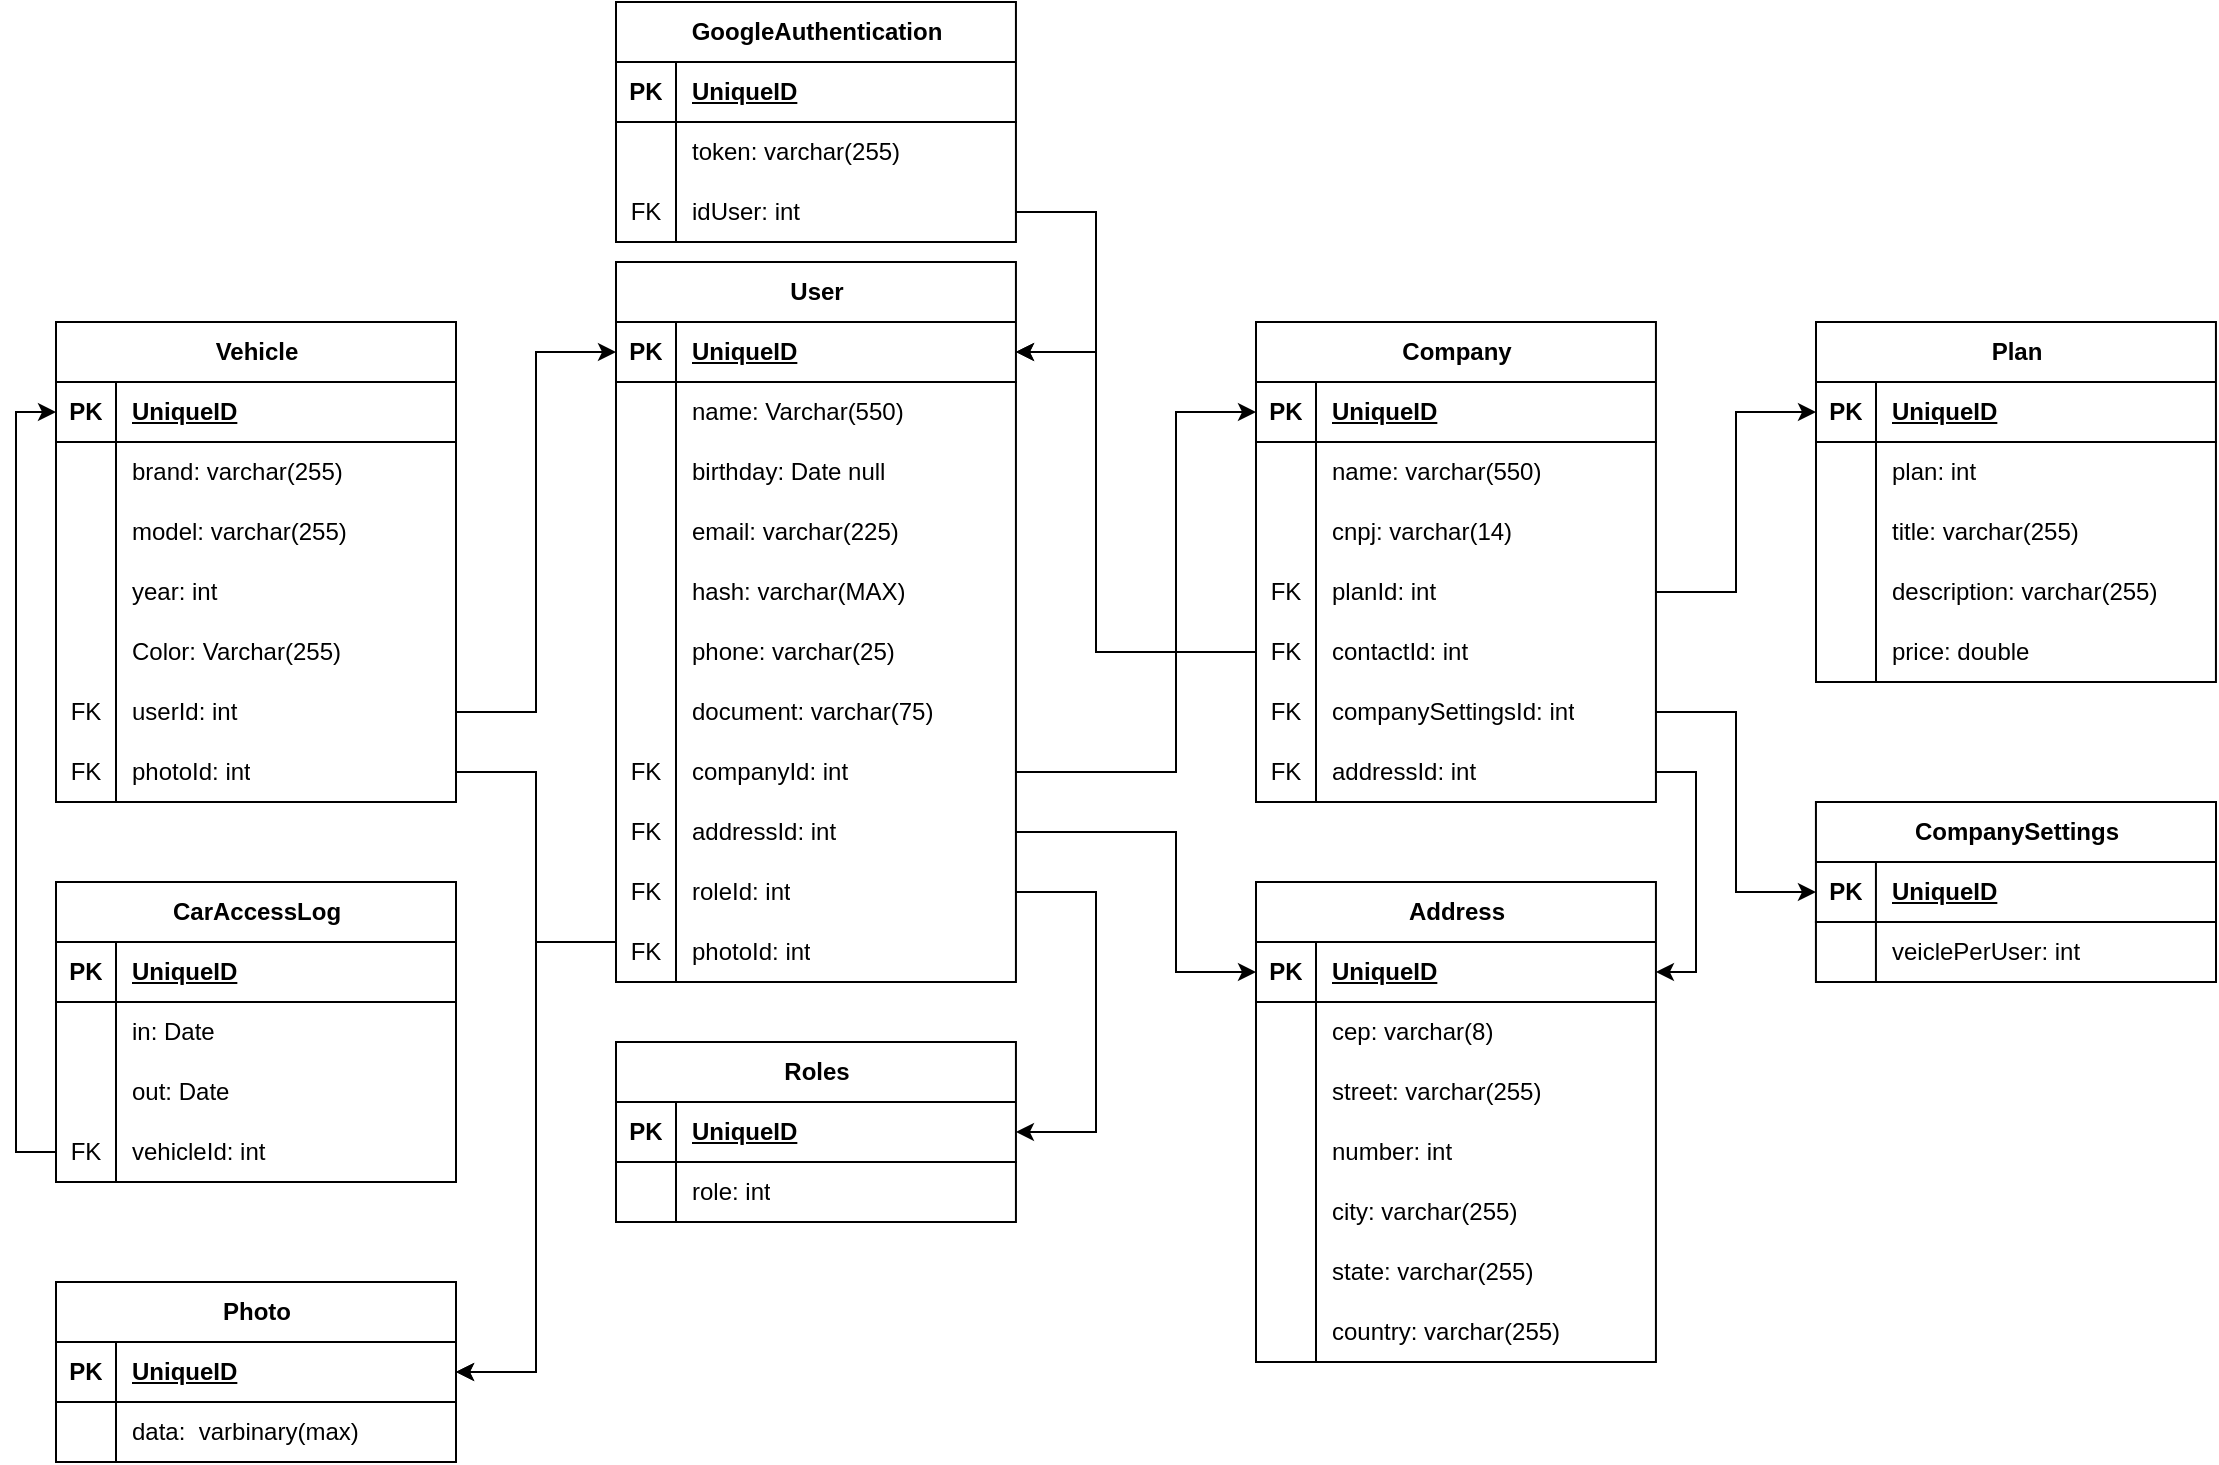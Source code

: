 <mxfile version="25.0.3">
  <diagram name="Página-1" id="FJeh2hEtDiyyv_dd8KmP">
    <mxGraphModel dx="1041" dy="534" grid="1" gridSize="10" guides="1" tooltips="1" connect="1" arrows="1" fold="1" page="1" pageScale="1" pageWidth="850" pageHeight="1100" math="0" shadow="0">
      <root>
        <mxCell id="0" />
        <mxCell id="1" parent="0" />
        <mxCell id="TN94Z9QFUKXi0vEHUw8P-1" value="Company" style="shape=table;startSize=30;container=1;collapsible=1;childLayout=tableLayout;fixedRows=1;rowLines=0;fontStyle=1;align=center;resizeLast=1;html=1;" parent="1" vertex="1">
          <mxGeometry x="640" y="200" width="199.97" height="240" as="geometry" />
        </mxCell>
        <mxCell id="TN94Z9QFUKXi0vEHUw8P-2" value="" style="shape=tableRow;horizontal=0;startSize=0;swimlaneHead=0;swimlaneBody=0;fillColor=none;collapsible=0;dropTarget=0;points=[[0,0.5],[1,0.5]];portConstraint=eastwest;top=0;left=0;right=0;bottom=1;" parent="TN94Z9QFUKXi0vEHUw8P-1" vertex="1">
          <mxGeometry y="30" width="199.97" height="30" as="geometry" />
        </mxCell>
        <mxCell id="TN94Z9QFUKXi0vEHUw8P-3" value="PK" style="shape=partialRectangle;connectable=0;fillColor=none;top=0;left=0;bottom=0;right=0;fontStyle=1;overflow=hidden;whiteSpace=wrap;html=1;" parent="TN94Z9QFUKXi0vEHUw8P-2" vertex="1">
          <mxGeometry width="30" height="30" as="geometry">
            <mxRectangle width="30" height="30" as="alternateBounds" />
          </mxGeometry>
        </mxCell>
        <mxCell id="TN94Z9QFUKXi0vEHUw8P-4" value="UniqueID" style="shape=partialRectangle;connectable=0;fillColor=none;top=0;left=0;bottom=0;right=0;align=left;spacingLeft=6;fontStyle=5;overflow=hidden;whiteSpace=wrap;html=1;" parent="TN94Z9QFUKXi0vEHUw8P-2" vertex="1">
          <mxGeometry x="30" width="169.97" height="30" as="geometry">
            <mxRectangle width="169.97" height="30" as="alternateBounds" />
          </mxGeometry>
        </mxCell>
        <mxCell id="TN94Z9QFUKXi0vEHUw8P-5" value="" style="shape=tableRow;horizontal=0;startSize=0;swimlaneHead=0;swimlaneBody=0;fillColor=none;collapsible=0;dropTarget=0;points=[[0,0.5],[1,0.5]];portConstraint=eastwest;top=0;left=0;right=0;bottom=0;" parent="TN94Z9QFUKXi0vEHUw8P-1" vertex="1">
          <mxGeometry y="60" width="199.97" height="30" as="geometry" />
        </mxCell>
        <mxCell id="TN94Z9QFUKXi0vEHUw8P-6" value="" style="shape=partialRectangle;connectable=0;fillColor=none;top=0;left=0;bottom=0;right=0;editable=1;overflow=hidden;whiteSpace=wrap;html=1;" parent="TN94Z9QFUKXi0vEHUw8P-5" vertex="1">
          <mxGeometry width="30" height="30" as="geometry">
            <mxRectangle width="30" height="30" as="alternateBounds" />
          </mxGeometry>
        </mxCell>
        <mxCell id="TN94Z9QFUKXi0vEHUw8P-7" value="name: varchar(550)" style="shape=partialRectangle;connectable=0;fillColor=none;top=0;left=0;bottom=0;right=0;align=left;spacingLeft=6;overflow=hidden;whiteSpace=wrap;html=1;" parent="TN94Z9QFUKXi0vEHUw8P-5" vertex="1">
          <mxGeometry x="30" width="169.97" height="30" as="geometry">
            <mxRectangle width="169.97" height="30" as="alternateBounds" />
          </mxGeometry>
        </mxCell>
        <mxCell id="TN94Z9QFUKXi0vEHUw8P-8" value="" style="shape=tableRow;horizontal=0;startSize=0;swimlaneHead=0;swimlaneBody=0;fillColor=none;collapsible=0;dropTarget=0;points=[[0,0.5],[1,0.5]];portConstraint=eastwest;top=0;left=0;right=0;bottom=0;" parent="TN94Z9QFUKXi0vEHUw8P-1" vertex="1">
          <mxGeometry y="90" width="199.97" height="30" as="geometry" />
        </mxCell>
        <mxCell id="TN94Z9QFUKXi0vEHUw8P-9" value="" style="shape=partialRectangle;connectable=0;fillColor=none;top=0;left=0;bottom=0;right=0;editable=1;overflow=hidden;whiteSpace=wrap;html=1;" parent="TN94Z9QFUKXi0vEHUw8P-8" vertex="1">
          <mxGeometry width="30" height="30" as="geometry">
            <mxRectangle width="30" height="30" as="alternateBounds" />
          </mxGeometry>
        </mxCell>
        <mxCell id="TN94Z9QFUKXi0vEHUw8P-10" value="cnpj: varchar(14)" style="shape=partialRectangle;connectable=0;fillColor=none;top=0;left=0;bottom=0;right=0;align=left;spacingLeft=6;overflow=hidden;whiteSpace=wrap;html=1;" parent="TN94Z9QFUKXi0vEHUw8P-8" vertex="1">
          <mxGeometry x="30" width="169.97" height="30" as="geometry">
            <mxRectangle width="169.97" height="30" as="alternateBounds" />
          </mxGeometry>
        </mxCell>
        <mxCell id="TN94Z9QFUKXi0vEHUw8P-11" value="" style="shape=tableRow;horizontal=0;startSize=0;swimlaneHead=0;swimlaneBody=0;fillColor=none;collapsible=0;dropTarget=0;points=[[0,0.5],[1,0.5]];portConstraint=eastwest;top=0;left=0;right=0;bottom=0;" parent="TN94Z9QFUKXi0vEHUw8P-1" vertex="1">
          <mxGeometry y="120" width="199.97" height="30" as="geometry" />
        </mxCell>
        <mxCell id="TN94Z9QFUKXi0vEHUw8P-12" value="FK" style="shape=partialRectangle;connectable=0;fillColor=none;top=0;left=0;bottom=0;right=0;editable=1;overflow=hidden;whiteSpace=wrap;html=1;" parent="TN94Z9QFUKXi0vEHUw8P-11" vertex="1">
          <mxGeometry width="30" height="30" as="geometry">
            <mxRectangle width="30" height="30" as="alternateBounds" />
          </mxGeometry>
        </mxCell>
        <mxCell id="TN94Z9QFUKXi0vEHUw8P-13" value="planId: int" style="shape=partialRectangle;connectable=0;fillColor=none;top=0;left=0;bottom=0;right=0;align=left;spacingLeft=6;overflow=hidden;whiteSpace=wrap;html=1;" parent="TN94Z9QFUKXi0vEHUw8P-11" vertex="1">
          <mxGeometry x="30" width="169.97" height="30" as="geometry">
            <mxRectangle width="169.97" height="30" as="alternateBounds" />
          </mxGeometry>
        </mxCell>
        <mxCell id="TN94Z9QFUKXi0vEHUw8P-14" value="" style="shape=tableRow;horizontal=0;startSize=0;swimlaneHead=0;swimlaneBody=0;fillColor=none;collapsible=0;dropTarget=0;points=[[0,0.5],[1,0.5]];portConstraint=eastwest;top=0;left=0;right=0;bottom=0;" parent="TN94Z9QFUKXi0vEHUw8P-1" vertex="1">
          <mxGeometry y="150" width="199.97" height="30" as="geometry" />
        </mxCell>
        <mxCell id="TN94Z9QFUKXi0vEHUw8P-15" value="FK" style="shape=partialRectangle;connectable=0;fillColor=none;top=0;left=0;bottom=0;right=0;editable=1;overflow=hidden;whiteSpace=wrap;html=1;" parent="TN94Z9QFUKXi0vEHUw8P-14" vertex="1">
          <mxGeometry width="30" height="30" as="geometry">
            <mxRectangle width="30" height="30" as="alternateBounds" />
          </mxGeometry>
        </mxCell>
        <mxCell id="TN94Z9QFUKXi0vEHUw8P-16" value="c&lt;span style=&quot;background-color: initial;&quot;&gt;ontactId: int&lt;/span&gt;" style="shape=partialRectangle;connectable=0;fillColor=none;top=0;left=0;bottom=0;right=0;align=left;spacingLeft=6;overflow=hidden;whiteSpace=wrap;html=1;" parent="TN94Z9QFUKXi0vEHUw8P-14" vertex="1">
          <mxGeometry x="30" width="169.97" height="30" as="geometry">
            <mxRectangle width="169.97" height="30" as="alternateBounds" />
          </mxGeometry>
        </mxCell>
        <mxCell id="TN94Z9QFUKXi0vEHUw8P-17" value="" style="shape=tableRow;horizontal=0;startSize=0;swimlaneHead=0;swimlaneBody=0;fillColor=none;collapsible=0;dropTarget=0;points=[[0,0.5],[1,0.5]];portConstraint=eastwest;top=0;left=0;right=0;bottom=0;" parent="TN94Z9QFUKXi0vEHUw8P-1" vertex="1">
          <mxGeometry y="180" width="199.97" height="30" as="geometry" />
        </mxCell>
        <mxCell id="TN94Z9QFUKXi0vEHUw8P-18" value="FK" style="shape=partialRectangle;connectable=0;fillColor=none;top=0;left=0;bottom=0;right=0;editable=1;overflow=hidden;whiteSpace=wrap;html=1;" parent="TN94Z9QFUKXi0vEHUw8P-17" vertex="1">
          <mxGeometry width="30" height="30" as="geometry">
            <mxRectangle width="30" height="30" as="alternateBounds" />
          </mxGeometry>
        </mxCell>
        <mxCell id="TN94Z9QFUKXi0vEHUw8P-19" value="companySettingsId: int" style="shape=partialRectangle;connectable=0;fillColor=none;top=0;left=0;bottom=0;right=0;align=left;spacingLeft=6;overflow=hidden;whiteSpace=wrap;html=1;" parent="TN94Z9QFUKXi0vEHUw8P-17" vertex="1">
          <mxGeometry x="30" width="169.97" height="30" as="geometry">
            <mxRectangle width="169.97" height="30" as="alternateBounds" />
          </mxGeometry>
        </mxCell>
        <mxCell id="TN94Z9QFUKXi0vEHUw8P-20" value="" style="shape=tableRow;horizontal=0;startSize=0;swimlaneHead=0;swimlaneBody=0;fillColor=none;collapsible=0;dropTarget=0;points=[[0,0.5],[1,0.5]];portConstraint=eastwest;top=0;left=0;right=0;bottom=0;" parent="TN94Z9QFUKXi0vEHUw8P-1" vertex="1">
          <mxGeometry y="210" width="199.97" height="30" as="geometry" />
        </mxCell>
        <mxCell id="TN94Z9QFUKXi0vEHUw8P-21" value="FK" style="shape=partialRectangle;connectable=0;fillColor=none;top=0;left=0;bottom=0;right=0;editable=1;overflow=hidden;whiteSpace=wrap;html=1;" parent="TN94Z9QFUKXi0vEHUw8P-20" vertex="1">
          <mxGeometry width="30" height="30" as="geometry">
            <mxRectangle width="30" height="30" as="alternateBounds" />
          </mxGeometry>
        </mxCell>
        <mxCell id="TN94Z9QFUKXi0vEHUw8P-22" value="addressId: int" style="shape=partialRectangle;connectable=0;fillColor=none;top=0;left=0;bottom=0;right=0;align=left;spacingLeft=6;overflow=hidden;whiteSpace=wrap;html=1;" parent="TN94Z9QFUKXi0vEHUw8P-20" vertex="1">
          <mxGeometry x="30" width="169.97" height="30" as="geometry">
            <mxRectangle width="169.97" height="30" as="alternateBounds" />
          </mxGeometry>
        </mxCell>
        <mxCell id="TN94Z9QFUKXi0vEHUw8P-23" value="User" style="shape=table;startSize=30;container=1;collapsible=1;childLayout=tableLayout;fixedRows=1;rowLines=0;fontStyle=1;align=center;resizeLast=1;html=1;" parent="1" vertex="1">
          <mxGeometry x="320" y="170" width="199.97" height="360" as="geometry" />
        </mxCell>
        <mxCell id="TN94Z9QFUKXi0vEHUw8P-24" value="" style="shape=tableRow;horizontal=0;startSize=0;swimlaneHead=0;swimlaneBody=0;fillColor=none;collapsible=0;dropTarget=0;points=[[0,0.5],[1,0.5]];portConstraint=eastwest;top=0;left=0;right=0;bottom=1;" parent="TN94Z9QFUKXi0vEHUw8P-23" vertex="1">
          <mxGeometry y="30" width="199.97" height="30" as="geometry" />
        </mxCell>
        <mxCell id="TN94Z9QFUKXi0vEHUw8P-25" value="PK" style="shape=partialRectangle;connectable=0;fillColor=none;top=0;left=0;bottom=0;right=0;fontStyle=1;overflow=hidden;whiteSpace=wrap;html=1;" parent="TN94Z9QFUKXi0vEHUw8P-24" vertex="1">
          <mxGeometry width="30" height="30" as="geometry">
            <mxRectangle width="30" height="30" as="alternateBounds" />
          </mxGeometry>
        </mxCell>
        <mxCell id="TN94Z9QFUKXi0vEHUw8P-26" value="UniqueID" style="shape=partialRectangle;connectable=0;fillColor=none;top=0;left=0;bottom=0;right=0;align=left;spacingLeft=6;fontStyle=5;overflow=hidden;whiteSpace=wrap;html=1;" parent="TN94Z9QFUKXi0vEHUw8P-24" vertex="1">
          <mxGeometry x="30" width="169.97" height="30" as="geometry">
            <mxRectangle width="169.97" height="30" as="alternateBounds" />
          </mxGeometry>
        </mxCell>
        <mxCell id="TN94Z9QFUKXi0vEHUw8P-27" value="" style="shape=tableRow;horizontal=0;startSize=0;swimlaneHead=0;swimlaneBody=0;fillColor=none;collapsible=0;dropTarget=0;points=[[0,0.5],[1,0.5]];portConstraint=eastwest;top=0;left=0;right=0;bottom=0;" parent="TN94Z9QFUKXi0vEHUw8P-23" vertex="1">
          <mxGeometry y="60" width="199.97" height="30" as="geometry" />
        </mxCell>
        <mxCell id="TN94Z9QFUKXi0vEHUw8P-28" value="" style="shape=partialRectangle;connectable=0;fillColor=none;top=0;left=0;bottom=0;right=0;editable=1;overflow=hidden;whiteSpace=wrap;html=1;" parent="TN94Z9QFUKXi0vEHUw8P-27" vertex="1">
          <mxGeometry width="30" height="30" as="geometry">
            <mxRectangle width="30" height="30" as="alternateBounds" />
          </mxGeometry>
        </mxCell>
        <mxCell id="TN94Z9QFUKXi0vEHUw8P-29" value="name: Varchar(550)" style="shape=partialRectangle;connectable=0;fillColor=none;top=0;left=0;bottom=0;right=0;align=left;spacingLeft=6;overflow=hidden;whiteSpace=wrap;html=1;" parent="TN94Z9QFUKXi0vEHUw8P-27" vertex="1">
          <mxGeometry x="30" width="169.97" height="30" as="geometry">
            <mxRectangle width="169.97" height="30" as="alternateBounds" />
          </mxGeometry>
        </mxCell>
        <mxCell id="TN94Z9QFUKXi0vEHUw8P-30" value="" style="shape=tableRow;horizontal=0;startSize=0;swimlaneHead=0;swimlaneBody=0;fillColor=none;collapsible=0;dropTarget=0;points=[[0,0.5],[1,0.5]];portConstraint=eastwest;top=0;left=0;right=0;bottom=0;" parent="TN94Z9QFUKXi0vEHUw8P-23" vertex="1">
          <mxGeometry y="90" width="199.97" height="30" as="geometry" />
        </mxCell>
        <mxCell id="TN94Z9QFUKXi0vEHUw8P-31" value="" style="shape=partialRectangle;connectable=0;fillColor=none;top=0;left=0;bottom=0;right=0;editable=1;overflow=hidden;whiteSpace=wrap;html=1;" parent="TN94Z9QFUKXi0vEHUw8P-30" vertex="1">
          <mxGeometry width="30" height="30" as="geometry">
            <mxRectangle width="30" height="30" as="alternateBounds" />
          </mxGeometry>
        </mxCell>
        <mxCell id="TN94Z9QFUKXi0vEHUw8P-32" value="birthday: Date null" style="shape=partialRectangle;connectable=0;fillColor=none;top=0;left=0;bottom=0;right=0;align=left;spacingLeft=6;overflow=hidden;whiteSpace=wrap;html=1;" parent="TN94Z9QFUKXi0vEHUw8P-30" vertex="1">
          <mxGeometry x="30" width="169.97" height="30" as="geometry">
            <mxRectangle width="169.97" height="30" as="alternateBounds" />
          </mxGeometry>
        </mxCell>
        <mxCell id="TN94Z9QFUKXi0vEHUw8P-33" value="" style="shape=tableRow;horizontal=0;startSize=0;swimlaneHead=0;swimlaneBody=0;fillColor=none;collapsible=0;dropTarget=0;points=[[0,0.5],[1,0.5]];portConstraint=eastwest;top=0;left=0;right=0;bottom=0;" parent="TN94Z9QFUKXi0vEHUw8P-23" vertex="1">
          <mxGeometry y="120" width="199.97" height="30" as="geometry" />
        </mxCell>
        <mxCell id="TN94Z9QFUKXi0vEHUw8P-34" value="" style="shape=partialRectangle;connectable=0;fillColor=none;top=0;left=0;bottom=0;right=0;editable=1;overflow=hidden;whiteSpace=wrap;html=1;" parent="TN94Z9QFUKXi0vEHUw8P-33" vertex="1">
          <mxGeometry width="30" height="30" as="geometry">
            <mxRectangle width="30" height="30" as="alternateBounds" />
          </mxGeometry>
        </mxCell>
        <mxCell id="TN94Z9QFUKXi0vEHUw8P-35" value="email: varchar(225)" style="shape=partialRectangle;connectable=0;fillColor=none;top=0;left=0;bottom=0;right=0;align=left;spacingLeft=6;overflow=hidden;whiteSpace=wrap;html=1;" parent="TN94Z9QFUKXi0vEHUw8P-33" vertex="1">
          <mxGeometry x="30" width="169.97" height="30" as="geometry">
            <mxRectangle width="169.97" height="30" as="alternateBounds" />
          </mxGeometry>
        </mxCell>
        <mxCell id="TN94Z9QFUKXi0vEHUw8P-36" value="" style="shape=tableRow;horizontal=0;startSize=0;swimlaneHead=0;swimlaneBody=0;fillColor=none;collapsible=0;dropTarget=0;points=[[0,0.5],[1,0.5]];portConstraint=eastwest;top=0;left=0;right=0;bottom=0;" parent="TN94Z9QFUKXi0vEHUw8P-23" vertex="1">
          <mxGeometry y="150" width="199.97" height="30" as="geometry" />
        </mxCell>
        <mxCell id="TN94Z9QFUKXi0vEHUw8P-37" value="" style="shape=partialRectangle;connectable=0;fillColor=none;top=0;left=0;bottom=0;right=0;editable=1;overflow=hidden;whiteSpace=wrap;html=1;" parent="TN94Z9QFUKXi0vEHUw8P-36" vertex="1">
          <mxGeometry width="30" height="30" as="geometry">
            <mxRectangle width="30" height="30" as="alternateBounds" />
          </mxGeometry>
        </mxCell>
        <mxCell id="TN94Z9QFUKXi0vEHUw8P-38" value="hash: varchar(MAX)" style="shape=partialRectangle;connectable=0;fillColor=none;top=0;left=0;bottom=0;right=0;align=left;spacingLeft=6;overflow=hidden;whiteSpace=wrap;html=1;" parent="TN94Z9QFUKXi0vEHUw8P-36" vertex="1">
          <mxGeometry x="30" width="169.97" height="30" as="geometry">
            <mxRectangle width="169.97" height="30" as="alternateBounds" />
          </mxGeometry>
        </mxCell>
        <mxCell id="TN94Z9QFUKXi0vEHUw8P-39" value="" style="shape=tableRow;horizontal=0;startSize=0;swimlaneHead=0;swimlaneBody=0;fillColor=none;collapsible=0;dropTarget=0;points=[[0,0.5],[1,0.5]];portConstraint=eastwest;top=0;left=0;right=0;bottom=0;" parent="TN94Z9QFUKXi0vEHUw8P-23" vertex="1">
          <mxGeometry y="180" width="199.97" height="30" as="geometry" />
        </mxCell>
        <mxCell id="TN94Z9QFUKXi0vEHUw8P-40" value="" style="shape=partialRectangle;connectable=0;fillColor=none;top=0;left=0;bottom=0;right=0;editable=1;overflow=hidden;whiteSpace=wrap;html=1;" parent="TN94Z9QFUKXi0vEHUw8P-39" vertex="1">
          <mxGeometry width="30" height="30" as="geometry">
            <mxRectangle width="30" height="30" as="alternateBounds" />
          </mxGeometry>
        </mxCell>
        <mxCell id="TN94Z9QFUKXi0vEHUw8P-41" value="phone: varchar(25)" style="shape=partialRectangle;connectable=0;fillColor=none;top=0;left=0;bottom=0;right=0;align=left;spacingLeft=6;overflow=hidden;whiteSpace=wrap;html=1;" parent="TN94Z9QFUKXi0vEHUw8P-39" vertex="1">
          <mxGeometry x="30" width="169.97" height="30" as="geometry">
            <mxRectangle width="169.97" height="30" as="alternateBounds" />
          </mxGeometry>
        </mxCell>
        <mxCell id="TTbelKC414xdq9f2QRjn-6" value="" style="shape=tableRow;horizontal=0;startSize=0;swimlaneHead=0;swimlaneBody=0;fillColor=none;collapsible=0;dropTarget=0;points=[[0,0.5],[1,0.5]];portConstraint=eastwest;top=0;left=0;right=0;bottom=0;" vertex="1" parent="TN94Z9QFUKXi0vEHUw8P-23">
          <mxGeometry y="210" width="199.97" height="30" as="geometry" />
        </mxCell>
        <mxCell id="TTbelKC414xdq9f2QRjn-7" value="" style="shape=partialRectangle;connectable=0;fillColor=none;top=0;left=0;bottom=0;right=0;editable=1;overflow=hidden;whiteSpace=wrap;html=1;" vertex="1" parent="TTbelKC414xdq9f2QRjn-6">
          <mxGeometry width="30" height="30" as="geometry">
            <mxRectangle width="30" height="30" as="alternateBounds" />
          </mxGeometry>
        </mxCell>
        <mxCell id="TTbelKC414xdq9f2QRjn-8" value="document: varchar(75)" style="shape=partialRectangle;connectable=0;fillColor=none;top=0;left=0;bottom=0;right=0;align=left;spacingLeft=6;overflow=hidden;whiteSpace=wrap;html=1;" vertex="1" parent="TTbelKC414xdq9f2QRjn-6">
          <mxGeometry x="30" width="169.97" height="30" as="geometry">
            <mxRectangle width="169.97" height="30" as="alternateBounds" />
          </mxGeometry>
        </mxCell>
        <mxCell id="TTbelKC414xdq9f2QRjn-1" value="" style="shape=tableRow;horizontal=0;startSize=0;swimlaneHead=0;swimlaneBody=0;fillColor=none;collapsible=0;dropTarget=0;points=[[0,0.5],[1,0.5]];portConstraint=eastwest;top=0;left=0;right=0;bottom=0;" vertex="1" parent="TN94Z9QFUKXi0vEHUw8P-23">
          <mxGeometry y="240" width="199.97" height="30" as="geometry" />
        </mxCell>
        <mxCell id="TTbelKC414xdq9f2QRjn-2" value="FK" style="shape=partialRectangle;connectable=0;fillColor=none;top=0;left=0;bottom=0;right=0;editable=1;overflow=hidden;whiteSpace=wrap;html=1;" vertex="1" parent="TTbelKC414xdq9f2QRjn-1">
          <mxGeometry width="30" height="30" as="geometry">
            <mxRectangle width="30" height="30" as="alternateBounds" />
          </mxGeometry>
        </mxCell>
        <mxCell id="TTbelKC414xdq9f2QRjn-3" value="companyId&lt;span style=&quot;background-color: initial;&quot;&gt;: int&lt;/span&gt;" style="shape=partialRectangle;connectable=0;fillColor=none;top=0;left=0;bottom=0;right=0;align=left;spacingLeft=6;overflow=hidden;whiteSpace=wrap;html=1;" vertex="1" parent="TTbelKC414xdq9f2QRjn-1">
          <mxGeometry x="30" width="169.97" height="30" as="geometry">
            <mxRectangle width="169.97" height="30" as="alternateBounds" />
          </mxGeometry>
        </mxCell>
        <mxCell id="TN94Z9QFUKXi0vEHUw8P-42" value="" style="shape=tableRow;horizontal=0;startSize=0;swimlaneHead=0;swimlaneBody=0;fillColor=none;collapsible=0;dropTarget=0;points=[[0,0.5],[1,0.5]];portConstraint=eastwest;top=0;left=0;right=0;bottom=0;" parent="TN94Z9QFUKXi0vEHUw8P-23" vertex="1">
          <mxGeometry y="270" width="199.97" height="30" as="geometry" />
        </mxCell>
        <mxCell id="TN94Z9QFUKXi0vEHUw8P-43" value="FK" style="shape=partialRectangle;connectable=0;fillColor=none;top=0;left=0;bottom=0;right=0;editable=1;overflow=hidden;whiteSpace=wrap;html=1;" parent="TN94Z9QFUKXi0vEHUw8P-42" vertex="1">
          <mxGeometry width="30" height="30" as="geometry">
            <mxRectangle width="30" height="30" as="alternateBounds" />
          </mxGeometry>
        </mxCell>
        <mxCell id="TN94Z9QFUKXi0vEHUw8P-44" value="addressId: int" style="shape=partialRectangle;connectable=0;fillColor=none;top=0;left=0;bottom=0;right=0;align=left;spacingLeft=6;overflow=hidden;whiteSpace=wrap;html=1;" parent="TN94Z9QFUKXi0vEHUw8P-42" vertex="1">
          <mxGeometry x="30" width="169.97" height="30" as="geometry">
            <mxRectangle width="169.97" height="30" as="alternateBounds" />
          </mxGeometry>
        </mxCell>
        <mxCell id="TN94Z9QFUKXi0vEHUw8P-45" value="" style="shape=tableRow;horizontal=0;startSize=0;swimlaneHead=0;swimlaneBody=0;fillColor=none;collapsible=0;dropTarget=0;points=[[0,0.5],[1,0.5]];portConstraint=eastwest;top=0;left=0;right=0;bottom=0;" parent="TN94Z9QFUKXi0vEHUw8P-23" vertex="1">
          <mxGeometry y="300" width="199.97" height="30" as="geometry" />
        </mxCell>
        <mxCell id="TN94Z9QFUKXi0vEHUw8P-46" value="FK" style="shape=partialRectangle;connectable=0;fillColor=none;top=0;left=0;bottom=0;right=0;editable=1;overflow=hidden;whiteSpace=wrap;html=1;" parent="TN94Z9QFUKXi0vEHUw8P-45" vertex="1">
          <mxGeometry width="30" height="30" as="geometry">
            <mxRectangle width="30" height="30" as="alternateBounds" />
          </mxGeometry>
        </mxCell>
        <mxCell id="TN94Z9QFUKXi0vEHUw8P-47" value="roleId: int" style="shape=partialRectangle;connectable=0;fillColor=none;top=0;left=0;bottom=0;right=0;align=left;spacingLeft=6;overflow=hidden;whiteSpace=wrap;html=1;" parent="TN94Z9QFUKXi0vEHUw8P-45" vertex="1">
          <mxGeometry x="30" width="169.97" height="30" as="geometry">
            <mxRectangle width="169.97" height="30" as="alternateBounds" />
          </mxGeometry>
        </mxCell>
        <mxCell id="TN94Z9QFUKXi0vEHUw8P-48" value="" style="shape=tableRow;horizontal=0;startSize=0;swimlaneHead=0;swimlaneBody=0;fillColor=none;collapsible=0;dropTarget=0;points=[[0,0.5],[1,0.5]];portConstraint=eastwest;top=0;left=0;right=0;bottom=0;" parent="TN94Z9QFUKXi0vEHUw8P-23" vertex="1">
          <mxGeometry y="330" width="199.97" height="30" as="geometry" />
        </mxCell>
        <mxCell id="TN94Z9QFUKXi0vEHUw8P-49" value="FK" style="shape=partialRectangle;connectable=0;fillColor=none;top=0;left=0;bottom=0;right=0;editable=1;overflow=hidden;whiteSpace=wrap;html=1;" parent="TN94Z9QFUKXi0vEHUw8P-48" vertex="1">
          <mxGeometry width="30" height="30" as="geometry">
            <mxRectangle width="30" height="30" as="alternateBounds" />
          </mxGeometry>
        </mxCell>
        <mxCell id="TN94Z9QFUKXi0vEHUw8P-50" value="photoId: int" style="shape=partialRectangle;connectable=0;fillColor=none;top=0;left=0;bottom=0;right=0;align=left;spacingLeft=6;overflow=hidden;whiteSpace=wrap;html=1;" parent="TN94Z9QFUKXi0vEHUw8P-48" vertex="1">
          <mxGeometry x="30" width="169.97" height="30" as="geometry">
            <mxRectangle width="169.97" height="30" as="alternateBounds" />
          </mxGeometry>
        </mxCell>
        <mxCell id="TN94Z9QFUKXi0vEHUw8P-51" value="Roles" style="shape=table;startSize=30;container=1;collapsible=1;childLayout=tableLayout;fixedRows=1;rowLines=0;fontStyle=1;align=center;resizeLast=1;html=1;" parent="1" vertex="1">
          <mxGeometry x="320" y="560" width="199.97" height="90" as="geometry" />
        </mxCell>
        <mxCell id="TN94Z9QFUKXi0vEHUw8P-52" value="" style="shape=tableRow;horizontal=0;startSize=0;swimlaneHead=0;swimlaneBody=0;fillColor=none;collapsible=0;dropTarget=0;points=[[0,0.5],[1,0.5]];portConstraint=eastwest;top=0;left=0;right=0;bottom=1;" parent="TN94Z9QFUKXi0vEHUw8P-51" vertex="1">
          <mxGeometry y="30" width="199.97" height="30" as="geometry" />
        </mxCell>
        <mxCell id="TN94Z9QFUKXi0vEHUw8P-53" value="PK" style="shape=partialRectangle;connectable=0;fillColor=none;top=0;left=0;bottom=0;right=0;fontStyle=1;overflow=hidden;whiteSpace=wrap;html=1;" parent="TN94Z9QFUKXi0vEHUw8P-52" vertex="1">
          <mxGeometry width="30" height="30" as="geometry">
            <mxRectangle width="30" height="30" as="alternateBounds" />
          </mxGeometry>
        </mxCell>
        <mxCell id="TN94Z9QFUKXi0vEHUw8P-54" value="UniqueID" style="shape=partialRectangle;connectable=0;fillColor=none;top=0;left=0;bottom=0;right=0;align=left;spacingLeft=6;fontStyle=5;overflow=hidden;whiteSpace=wrap;html=1;" parent="TN94Z9QFUKXi0vEHUw8P-52" vertex="1">
          <mxGeometry x="30" width="169.97" height="30" as="geometry">
            <mxRectangle width="169.97" height="30" as="alternateBounds" />
          </mxGeometry>
        </mxCell>
        <mxCell id="TN94Z9QFUKXi0vEHUw8P-55" value="" style="shape=tableRow;horizontal=0;startSize=0;swimlaneHead=0;swimlaneBody=0;fillColor=none;collapsible=0;dropTarget=0;points=[[0,0.5],[1,0.5]];portConstraint=eastwest;top=0;left=0;right=0;bottom=0;" parent="TN94Z9QFUKXi0vEHUw8P-51" vertex="1">
          <mxGeometry y="60" width="199.97" height="30" as="geometry" />
        </mxCell>
        <mxCell id="TN94Z9QFUKXi0vEHUw8P-56" value="" style="shape=partialRectangle;connectable=0;fillColor=none;top=0;left=0;bottom=0;right=0;editable=1;overflow=hidden;whiteSpace=wrap;html=1;" parent="TN94Z9QFUKXi0vEHUw8P-55" vertex="1">
          <mxGeometry width="30" height="30" as="geometry">
            <mxRectangle width="30" height="30" as="alternateBounds" />
          </mxGeometry>
        </mxCell>
        <mxCell id="TN94Z9QFUKXi0vEHUw8P-57" value="role: int" style="shape=partialRectangle;connectable=0;fillColor=none;top=0;left=0;bottom=0;right=0;align=left;spacingLeft=6;overflow=hidden;whiteSpace=wrap;html=1;" parent="TN94Z9QFUKXi0vEHUw8P-55" vertex="1">
          <mxGeometry x="30" width="169.97" height="30" as="geometry">
            <mxRectangle width="169.97" height="30" as="alternateBounds" />
          </mxGeometry>
        </mxCell>
        <mxCell id="TN94Z9QFUKXi0vEHUw8P-58" value="Address" style="shape=table;startSize=30;container=1;collapsible=1;childLayout=tableLayout;fixedRows=1;rowLines=0;fontStyle=1;align=center;resizeLast=1;html=1;" parent="1" vertex="1">
          <mxGeometry x="640" y="480" width="199.97" height="240" as="geometry" />
        </mxCell>
        <mxCell id="TN94Z9QFUKXi0vEHUw8P-59" value="" style="shape=tableRow;horizontal=0;startSize=0;swimlaneHead=0;swimlaneBody=0;fillColor=none;collapsible=0;dropTarget=0;points=[[0,0.5],[1,0.5]];portConstraint=eastwest;top=0;left=0;right=0;bottom=1;" parent="TN94Z9QFUKXi0vEHUw8P-58" vertex="1">
          <mxGeometry y="30" width="199.97" height="30" as="geometry" />
        </mxCell>
        <mxCell id="TN94Z9QFUKXi0vEHUw8P-60" value="PK" style="shape=partialRectangle;connectable=0;fillColor=none;top=0;left=0;bottom=0;right=0;fontStyle=1;overflow=hidden;whiteSpace=wrap;html=1;" parent="TN94Z9QFUKXi0vEHUw8P-59" vertex="1">
          <mxGeometry width="30" height="30" as="geometry">
            <mxRectangle width="30" height="30" as="alternateBounds" />
          </mxGeometry>
        </mxCell>
        <mxCell id="TN94Z9QFUKXi0vEHUw8P-61" value="UniqueID" style="shape=partialRectangle;connectable=0;fillColor=none;top=0;left=0;bottom=0;right=0;align=left;spacingLeft=6;fontStyle=5;overflow=hidden;whiteSpace=wrap;html=1;" parent="TN94Z9QFUKXi0vEHUw8P-59" vertex="1">
          <mxGeometry x="30" width="169.97" height="30" as="geometry">
            <mxRectangle width="169.97" height="30" as="alternateBounds" />
          </mxGeometry>
        </mxCell>
        <mxCell id="TN94Z9QFUKXi0vEHUw8P-62" value="" style="shape=tableRow;horizontal=0;startSize=0;swimlaneHead=0;swimlaneBody=0;fillColor=none;collapsible=0;dropTarget=0;points=[[0,0.5],[1,0.5]];portConstraint=eastwest;top=0;left=0;right=0;bottom=0;" parent="TN94Z9QFUKXi0vEHUw8P-58" vertex="1">
          <mxGeometry y="60" width="199.97" height="30" as="geometry" />
        </mxCell>
        <mxCell id="TN94Z9QFUKXi0vEHUw8P-63" value="" style="shape=partialRectangle;connectable=0;fillColor=none;top=0;left=0;bottom=0;right=0;editable=1;overflow=hidden;whiteSpace=wrap;html=1;" parent="TN94Z9QFUKXi0vEHUw8P-62" vertex="1">
          <mxGeometry width="30" height="30" as="geometry">
            <mxRectangle width="30" height="30" as="alternateBounds" />
          </mxGeometry>
        </mxCell>
        <mxCell id="TN94Z9QFUKXi0vEHUw8P-64" value="cep: varchar(8)" style="shape=partialRectangle;connectable=0;fillColor=none;top=0;left=0;bottom=0;right=0;align=left;spacingLeft=6;overflow=hidden;whiteSpace=wrap;html=1;" parent="TN94Z9QFUKXi0vEHUw8P-62" vertex="1">
          <mxGeometry x="30" width="169.97" height="30" as="geometry">
            <mxRectangle width="169.97" height="30" as="alternateBounds" />
          </mxGeometry>
        </mxCell>
        <mxCell id="TN94Z9QFUKXi0vEHUw8P-65" value="" style="shape=tableRow;horizontal=0;startSize=0;swimlaneHead=0;swimlaneBody=0;fillColor=none;collapsible=0;dropTarget=0;points=[[0,0.5],[1,0.5]];portConstraint=eastwest;top=0;left=0;right=0;bottom=0;" parent="TN94Z9QFUKXi0vEHUw8P-58" vertex="1">
          <mxGeometry y="90" width="199.97" height="30" as="geometry" />
        </mxCell>
        <mxCell id="TN94Z9QFUKXi0vEHUw8P-66" value="" style="shape=partialRectangle;connectable=0;fillColor=none;top=0;left=0;bottom=0;right=0;editable=1;overflow=hidden;whiteSpace=wrap;html=1;" parent="TN94Z9QFUKXi0vEHUw8P-65" vertex="1">
          <mxGeometry width="30" height="30" as="geometry">
            <mxRectangle width="30" height="30" as="alternateBounds" />
          </mxGeometry>
        </mxCell>
        <mxCell id="TN94Z9QFUKXi0vEHUw8P-67" value="street&lt;span style=&quot;background-color: initial;&quot;&gt;: varchar(255)&lt;/span&gt;" style="shape=partialRectangle;connectable=0;fillColor=none;top=0;left=0;bottom=0;right=0;align=left;spacingLeft=6;overflow=hidden;whiteSpace=wrap;html=1;" parent="TN94Z9QFUKXi0vEHUw8P-65" vertex="1">
          <mxGeometry x="30" width="169.97" height="30" as="geometry">
            <mxRectangle width="169.97" height="30" as="alternateBounds" />
          </mxGeometry>
        </mxCell>
        <mxCell id="TN94Z9QFUKXi0vEHUw8P-68" value="" style="shape=tableRow;horizontal=0;startSize=0;swimlaneHead=0;swimlaneBody=0;fillColor=none;collapsible=0;dropTarget=0;points=[[0,0.5],[1,0.5]];portConstraint=eastwest;top=0;left=0;right=0;bottom=0;" parent="TN94Z9QFUKXi0vEHUw8P-58" vertex="1">
          <mxGeometry y="120" width="199.97" height="30" as="geometry" />
        </mxCell>
        <mxCell id="TN94Z9QFUKXi0vEHUw8P-69" value="" style="shape=partialRectangle;connectable=0;fillColor=none;top=0;left=0;bottom=0;right=0;editable=1;overflow=hidden;whiteSpace=wrap;html=1;" parent="TN94Z9QFUKXi0vEHUw8P-68" vertex="1">
          <mxGeometry width="30" height="30" as="geometry">
            <mxRectangle width="30" height="30" as="alternateBounds" />
          </mxGeometry>
        </mxCell>
        <mxCell id="TN94Z9QFUKXi0vEHUw8P-70" value="number: int" style="shape=partialRectangle;connectable=0;fillColor=none;top=0;left=0;bottom=0;right=0;align=left;spacingLeft=6;overflow=hidden;whiteSpace=wrap;html=1;" parent="TN94Z9QFUKXi0vEHUw8P-68" vertex="1">
          <mxGeometry x="30" width="169.97" height="30" as="geometry">
            <mxRectangle width="169.97" height="30" as="alternateBounds" />
          </mxGeometry>
        </mxCell>
        <mxCell id="TN94Z9QFUKXi0vEHUw8P-71" value="" style="shape=tableRow;horizontal=0;startSize=0;swimlaneHead=0;swimlaneBody=0;fillColor=none;collapsible=0;dropTarget=0;points=[[0,0.5],[1,0.5]];portConstraint=eastwest;top=0;left=0;right=0;bottom=0;" parent="TN94Z9QFUKXi0vEHUw8P-58" vertex="1">
          <mxGeometry y="150" width="199.97" height="30" as="geometry" />
        </mxCell>
        <mxCell id="TN94Z9QFUKXi0vEHUw8P-72" value="" style="shape=partialRectangle;connectable=0;fillColor=none;top=0;left=0;bottom=0;right=0;editable=1;overflow=hidden;whiteSpace=wrap;html=1;" parent="TN94Z9QFUKXi0vEHUw8P-71" vertex="1">
          <mxGeometry width="30" height="30" as="geometry">
            <mxRectangle width="30" height="30" as="alternateBounds" />
          </mxGeometry>
        </mxCell>
        <mxCell id="TN94Z9QFUKXi0vEHUw8P-73" value="c&lt;span style=&quot;background-color: initial;&quot;&gt;ity: varchar(255)&lt;/span&gt;" style="shape=partialRectangle;connectable=0;fillColor=none;top=0;left=0;bottom=0;right=0;align=left;spacingLeft=6;overflow=hidden;whiteSpace=wrap;html=1;" parent="TN94Z9QFUKXi0vEHUw8P-71" vertex="1">
          <mxGeometry x="30" width="169.97" height="30" as="geometry">
            <mxRectangle width="169.97" height="30" as="alternateBounds" />
          </mxGeometry>
        </mxCell>
        <mxCell id="TN94Z9QFUKXi0vEHUw8P-74" value="" style="shape=tableRow;horizontal=0;startSize=0;swimlaneHead=0;swimlaneBody=0;fillColor=none;collapsible=0;dropTarget=0;points=[[0,0.5],[1,0.5]];portConstraint=eastwest;top=0;left=0;right=0;bottom=0;" parent="TN94Z9QFUKXi0vEHUw8P-58" vertex="1">
          <mxGeometry y="180" width="199.97" height="30" as="geometry" />
        </mxCell>
        <mxCell id="TN94Z9QFUKXi0vEHUw8P-75" value="" style="shape=partialRectangle;connectable=0;fillColor=none;top=0;left=0;bottom=0;right=0;editable=1;overflow=hidden;whiteSpace=wrap;html=1;" parent="TN94Z9QFUKXi0vEHUw8P-74" vertex="1">
          <mxGeometry width="30" height="30" as="geometry">
            <mxRectangle width="30" height="30" as="alternateBounds" />
          </mxGeometry>
        </mxCell>
        <mxCell id="TN94Z9QFUKXi0vEHUw8P-76" value="state: varchar(255)" style="shape=partialRectangle;connectable=0;fillColor=none;top=0;left=0;bottom=0;right=0;align=left;spacingLeft=6;overflow=hidden;whiteSpace=wrap;html=1;" parent="TN94Z9QFUKXi0vEHUw8P-74" vertex="1">
          <mxGeometry x="30" width="169.97" height="30" as="geometry">
            <mxRectangle width="169.97" height="30" as="alternateBounds" />
          </mxGeometry>
        </mxCell>
        <mxCell id="TN94Z9QFUKXi0vEHUw8P-77" value="" style="shape=tableRow;horizontal=0;startSize=0;swimlaneHead=0;swimlaneBody=0;fillColor=none;collapsible=0;dropTarget=0;points=[[0,0.5],[1,0.5]];portConstraint=eastwest;top=0;left=0;right=0;bottom=0;" parent="TN94Z9QFUKXi0vEHUw8P-58" vertex="1">
          <mxGeometry y="210" width="199.97" height="30" as="geometry" />
        </mxCell>
        <mxCell id="TN94Z9QFUKXi0vEHUw8P-78" value="" style="shape=partialRectangle;connectable=0;fillColor=none;top=0;left=0;bottom=0;right=0;editable=1;overflow=hidden;whiteSpace=wrap;html=1;" parent="TN94Z9QFUKXi0vEHUw8P-77" vertex="1">
          <mxGeometry width="30" height="30" as="geometry">
            <mxRectangle width="30" height="30" as="alternateBounds" />
          </mxGeometry>
        </mxCell>
        <mxCell id="TN94Z9QFUKXi0vEHUw8P-79" value="country: varchar(255)" style="shape=partialRectangle;connectable=0;fillColor=none;top=0;left=0;bottom=0;right=0;align=left;spacingLeft=6;overflow=hidden;whiteSpace=wrap;html=1;" parent="TN94Z9QFUKXi0vEHUw8P-77" vertex="1">
          <mxGeometry x="30" width="169.97" height="30" as="geometry">
            <mxRectangle width="169.97" height="30" as="alternateBounds" />
          </mxGeometry>
        </mxCell>
        <mxCell id="TN94Z9QFUKXi0vEHUw8P-80" value="Vehicle" style="shape=table;startSize=30;container=1;collapsible=1;childLayout=tableLayout;fixedRows=1;rowLines=0;fontStyle=1;align=center;resizeLast=1;html=1;" parent="1" vertex="1">
          <mxGeometry x="40.0" y="200" width="200" height="240" as="geometry" />
        </mxCell>
        <mxCell id="TN94Z9QFUKXi0vEHUw8P-81" value="" style="shape=tableRow;horizontal=0;startSize=0;swimlaneHead=0;swimlaneBody=0;fillColor=none;collapsible=0;dropTarget=0;points=[[0,0.5],[1,0.5]];portConstraint=eastwest;top=0;left=0;right=0;bottom=1;" parent="TN94Z9QFUKXi0vEHUw8P-80" vertex="1">
          <mxGeometry y="30" width="200" height="30" as="geometry" />
        </mxCell>
        <mxCell id="TN94Z9QFUKXi0vEHUw8P-82" value="PK" style="shape=partialRectangle;connectable=0;fillColor=none;top=0;left=0;bottom=0;right=0;fontStyle=1;overflow=hidden;whiteSpace=wrap;html=1;" parent="TN94Z9QFUKXi0vEHUw8P-81" vertex="1">
          <mxGeometry width="30" height="30" as="geometry">
            <mxRectangle width="30" height="30" as="alternateBounds" />
          </mxGeometry>
        </mxCell>
        <mxCell id="TN94Z9QFUKXi0vEHUw8P-83" value="UniqueID" style="shape=partialRectangle;connectable=0;fillColor=none;top=0;left=0;bottom=0;right=0;align=left;spacingLeft=6;fontStyle=5;overflow=hidden;whiteSpace=wrap;html=1;" parent="TN94Z9QFUKXi0vEHUw8P-81" vertex="1">
          <mxGeometry x="30" width="170" height="30" as="geometry">
            <mxRectangle width="170" height="30" as="alternateBounds" />
          </mxGeometry>
        </mxCell>
        <mxCell id="TN94Z9QFUKXi0vEHUw8P-84" value="" style="shape=tableRow;horizontal=0;startSize=0;swimlaneHead=0;swimlaneBody=0;fillColor=none;collapsible=0;dropTarget=0;points=[[0,0.5],[1,0.5]];portConstraint=eastwest;top=0;left=0;right=0;bottom=0;" parent="TN94Z9QFUKXi0vEHUw8P-80" vertex="1">
          <mxGeometry y="60" width="200" height="30" as="geometry" />
        </mxCell>
        <mxCell id="TN94Z9QFUKXi0vEHUw8P-85" value="" style="shape=partialRectangle;connectable=0;fillColor=none;top=0;left=0;bottom=0;right=0;editable=1;overflow=hidden;whiteSpace=wrap;html=1;" parent="TN94Z9QFUKXi0vEHUw8P-84" vertex="1">
          <mxGeometry width="30" height="30" as="geometry">
            <mxRectangle width="30" height="30" as="alternateBounds" />
          </mxGeometry>
        </mxCell>
        <mxCell id="TN94Z9QFUKXi0vEHUw8P-86" value="brand: varchar(255)" style="shape=partialRectangle;connectable=0;fillColor=none;top=0;left=0;bottom=0;right=0;align=left;spacingLeft=6;overflow=hidden;whiteSpace=wrap;html=1;" parent="TN94Z9QFUKXi0vEHUw8P-84" vertex="1">
          <mxGeometry x="30" width="170" height="30" as="geometry">
            <mxRectangle width="170" height="30" as="alternateBounds" />
          </mxGeometry>
        </mxCell>
        <mxCell id="TN94Z9QFUKXi0vEHUw8P-87" value="" style="shape=tableRow;horizontal=0;startSize=0;swimlaneHead=0;swimlaneBody=0;fillColor=none;collapsible=0;dropTarget=0;points=[[0,0.5],[1,0.5]];portConstraint=eastwest;top=0;left=0;right=0;bottom=0;" parent="TN94Z9QFUKXi0vEHUw8P-80" vertex="1">
          <mxGeometry y="90" width="200" height="30" as="geometry" />
        </mxCell>
        <mxCell id="TN94Z9QFUKXi0vEHUw8P-88" value="" style="shape=partialRectangle;connectable=0;fillColor=none;top=0;left=0;bottom=0;right=0;editable=1;overflow=hidden;whiteSpace=wrap;html=1;" parent="TN94Z9QFUKXi0vEHUw8P-87" vertex="1">
          <mxGeometry width="30" height="30" as="geometry">
            <mxRectangle width="30" height="30" as="alternateBounds" />
          </mxGeometry>
        </mxCell>
        <mxCell id="TN94Z9QFUKXi0vEHUw8P-89" value="model: varchar(255)" style="shape=partialRectangle;connectable=0;fillColor=none;top=0;left=0;bottom=0;right=0;align=left;spacingLeft=6;overflow=hidden;whiteSpace=wrap;html=1;" parent="TN94Z9QFUKXi0vEHUw8P-87" vertex="1">
          <mxGeometry x="30" width="170" height="30" as="geometry">
            <mxRectangle width="170" height="30" as="alternateBounds" />
          </mxGeometry>
        </mxCell>
        <mxCell id="TN94Z9QFUKXi0vEHUw8P-90" value="" style="shape=tableRow;horizontal=0;startSize=0;swimlaneHead=0;swimlaneBody=0;fillColor=none;collapsible=0;dropTarget=0;points=[[0,0.5],[1,0.5]];portConstraint=eastwest;top=0;left=0;right=0;bottom=0;" parent="TN94Z9QFUKXi0vEHUw8P-80" vertex="1">
          <mxGeometry y="120" width="200" height="30" as="geometry" />
        </mxCell>
        <mxCell id="TN94Z9QFUKXi0vEHUw8P-91" value="" style="shape=partialRectangle;connectable=0;fillColor=none;top=0;left=0;bottom=0;right=0;editable=1;overflow=hidden;whiteSpace=wrap;html=1;" parent="TN94Z9QFUKXi0vEHUw8P-90" vertex="1">
          <mxGeometry width="30" height="30" as="geometry">
            <mxRectangle width="30" height="30" as="alternateBounds" />
          </mxGeometry>
        </mxCell>
        <mxCell id="TN94Z9QFUKXi0vEHUw8P-92" value="year: int" style="shape=partialRectangle;connectable=0;fillColor=none;top=0;left=0;bottom=0;right=0;align=left;spacingLeft=6;overflow=hidden;whiteSpace=wrap;html=1;" parent="TN94Z9QFUKXi0vEHUw8P-90" vertex="1">
          <mxGeometry x="30" width="170" height="30" as="geometry">
            <mxRectangle width="170" height="30" as="alternateBounds" />
          </mxGeometry>
        </mxCell>
        <mxCell id="TN94Z9QFUKXi0vEHUw8P-93" value="" style="shape=tableRow;horizontal=0;startSize=0;swimlaneHead=0;swimlaneBody=0;fillColor=none;collapsible=0;dropTarget=0;points=[[0,0.5],[1,0.5]];portConstraint=eastwest;top=0;left=0;right=0;bottom=0;" parent="TN94Z9QFUKXi0vEHUw8P-80" vertex="1">
          <mxGeometry y="150" width="200" height="30" as="geometry" />
        </mxCell>
        <mxCell id="TN94Z9QFUKXi0vEHUw8P-94" value="" style="shape=partialRectangle;connectable=0;fillColor=none;top=0;left=0;bottom=0;right=0;editable=1;overflow=hidden;whiteSpace=wrap;html=1;" parent="TN94Z9QFUKXi0vEHUw8P-93" vertex="1">
          <mxGeometry width="30" height="30" as="geometry">
            <mxRectangle width="30" height="30" as="alternateBounds" />
          </mxGeometry>
        </mxCell>
        <mxCell id="TN94Z9QFUKXi0vEHUw8P-95" value="Color: Varchar(255)" style="shape=partialRectangle;connectable=0;fillColor=none;top=0;left=0;bottom=0;right=0;align=left;spacingLeft=6;overflow=hidden;whiteSpace=wrap;html=1;" parent="TN94Z9QFUKXi0vEHUw8P-93" vertex="1">
          <mxGeometry x="30" width="170" height="30" as="geometry">
            <mxRectangle width="170" height="30" as="alternateBounds" />
          </mxGeometry>
        </mxCell>
        <mxCell id="TN94Z9QFUKXi0vEHUw8P-96" value="" style="shape=tableRow;horizontal=0;startSize=0;swimlaneHead=0;swimlaneBody=0;fillColor=none;collapsible=0;dropTarget=0;points=[[0,0.5],[1,0.5]];portConstraint=eastwest;top=0;left=0;right=0;bottom=0;" parent="TN94Z9QFUKXi0vEHUw8P-80" vertex="1">
          <mxGeometry y="180" width="200" height="30" as="geometry" />
        </mxCell>
        <mxCell id="TN94Z9QFUKXi0vEHUw8P-97" value="FK" style="shape=partialRectangle;connectable=0;fillColor=none;top=0;left=0;bottom=0;right=0;editable=1;overflow=hidden;whiteSpace=wrap;html=1;" parent="TN94Z9QFUKXi0vEHUw8P-96" vertex="1">
          <mxGeometry width="30" height="30" as="geometry">
            <mxRectangle width="30" height="30" as="alternateBounds" />
          </mxGeometry>
        </mxCell>
        <mxCell id="TN94Z9QFUKXi0vEHUw8P-98" value="userId: int" style="shape=partialRectangle;connectable=0;fillColor=none;top=0;left=0;bottom=0;right=0;align=left;spacingLeft=6;overflow=hidden;whiteSpace=wrap;html=1;" parent="TN94Z9QFUKXi0vEHUw8P-96" vertex="1">
          <mxGeometry x="30" width="170" height="30" as="geometry">
            <mxRectangle width="170" height="30" as="alternateBounds" />
          </mxGeometry>
        </mxCell>
        <mxCell id="TN94Z9QFUKXi0vEHUw8P-99" value="" style="shape=tableRow;horizontal=0;startSize=0;swimlaneHead=0;swimlaneBody=0;fillColor=none;collapsible=0;dropTarget=0;points=[[0,0.5],[1,0.5]];portConstraint=eastwest;top=0;left=0;right=0;bottom=0;" parent="TN94Z9QFUKXi0vEHUw8P-80" vertex="1">
          <mxGeometry y="210" width="200" height="30" as="geometry" />
        </mxCell>
        <mxCell id="TN94Z9QFUKXi0vEHUw8P-100" value="FK" style="shape=partialRectangle;connectable=0;fillColor=none;top=0;left=0;bottom=0;right=0;editable=1;overflow=hidden;whiteSpace=wrap;html=1;" parent="TN94Z9QFUKXi0vEHUw8P-99" vertex="1">
          <mxGeometry width="30" height="30" as="geometry">
            <mxRectangle width="30" height="30" as="alternateBounds" />
          </mxGeometry>
        </mxCell>
        <mxCell id="TN94Z9QFUKXi0vEHUw8P-101" value="photoId: int" style="shape=partialRectangle;connectable=0;fillColor=none;top=0;left=0;bottom=0;right=0;align=left;spacingLeft=6;overflow=hidden;whiteSpace=wrap;html=1;" parent="TN94Z9QFUKXi0vEHUw8P-99" vertex="1">
          <mxGeometry x="30" width="170" height="30" as="geometry">
            <mxRectangle width="170" height="30" as="alternateBounds" />
          </mxGeometry>
        </mxCell>
        <mxCell id="TN94Z9QFUKXi0vEHUw8P-102" value="Plan" style="shape=table;startSize=30;container=1;collapsible=1;childLayout=tableLayout;fixedRows=1;rowLines=0;fontStyle=1;align=center;resizeLast=1;html=1;" parent="1" vertex="1">
          <mxGeometry x="920" y="200" width="199.97" height="180" as="geometry" />
        </mxCell>
        <mxCell id="TN94Z9QFUKXi0vEHUw8P-103" value="" style="shape=tableRow;horizontal=0;startSize=0;swimlaneHead=0;swimlaneBody=0;fillColor=none;collapsible=0;dropTarget=0;points=[[0,0.5],[1,0.5]];portConstraint=eastwest;top=0;left=0;right=0;bottom=1;" parent="TN94Z9QFUKXi0vEHUw8P-102" vertex="1">
          <mxGeometry y="30" width="199.97" height="30" as="geometry" />
        </mxCell>
        <mxCell id="TN94Z9QFUKXi0vEHUw8P-104" value="PK" style="shape=partialRectangle;connectable=0;fillColor=none;top=0;left=0;bottom=0;right=0;fontStyle=1;overflow=hidden;whiteSpace=wrap;html=1;" parent="TN94Z9QFUKXi0vEHUw8P-103" vertex="1">
          <mxGeometry width="30" height="30" as="geometry">
            <mxRectangle width="30" height="30" as="alternateBounds" />
          </mxGeometry>
        </mxCell>
        <mxCell id="TN94Z9QFUKXi0vEHUw8P-105" value="UniqueID" style="shape=partialRectangle;connectable=0;fillColor=none;top=0;left=0;bottom=0;right=0;align=left;spacingLeft=6;fontStyle=5;overflow=hidden;whiteSpace=wrap;html=1;" parent="TN94Z9QFUKXi0vEHUw8P-103" vertex="1">
          <mxGeometry x="30" width="169.97" height="30" as="geometry">
            <mxRectangle width="169.97" height="30" as="alternateBounds" />
          </mxGeometry>
        </mxCell>
        <mxCell id="TN94Z9QFUKXi0vEHUw8P-106" value="" style="shape=tableRow;horizontal=0;startSize=0;swimlaneHead=0;swimlaneBody=0;fillColor=none;collapsible=0;dropTarget=0;points=[[0,0.5],[1,0.5]];portConstraint=eastwest;top=0;left=0;right=0;bottom=0;" parent="TN94Z9QFUKXi0vEHUw8P-102" vertex="1">
          <mxGeometry y="60" width="199.97" height="30" as="geometry" />
        </mxCell>
        <mxCell id="TN94Z9QFUKXi0vEHUw8P-107" value="" style="shape=partialRectangle;connectable=0;fillColor=none;top=0;left=0;bottom=0;right=0;editable=1;overflow=hidden;whiteSpace=wrap;html=1;" parent="TN94Z9QFUKXi0vEHUw8P-106" vertex="1">
          <mxGeometry width="30" height="30" as="geometry">
            <mxRectangle width="30" height="30" as="alternateBounds" />
          </mxGeometry>
        </mxCell>
        <mxCell id="TN94Z9QFUKXi0vEHUw8P-108" value="plan: int" style="shape=partialRectangle;connectable=0;fillColor=none;top=0;left=0;bottom=0;right=0;align=left;spacingLeft=6;overflow=hidden;whiteSpace=wrap;html=1;" parent="TN94Z9QFUKXi0vEHUw8P-106" vertex="1">
          <mxGeometry x="30" width="169.97" height="30" as="geometry">
            <mxRectangle width="169.97" height="30" as="alternateBounds" />
          </mxGeometry>
        </mxCell>
        <mxCell id="TN94Z9QFUKXi0vEHUw8P-109" value="" style="shape=tableRow;horizontal=0;startSize=0;swimlaneHead=0;swimlaneBody=0;fillColor=none;collapsible=0;dropTarget=0;points=[[0,0.5],[1,0.5]];portConstraint=eastwest;top=0;left=0;right=0;bottom=0;" parent="TN94Z9QFUKXi0vEHUw8P-102" vertex="1">
          <mxGeometry y="90" width="199.97" height="30" as="geometry" />
        </mxCell>
        <mxCell id="TN94Z9QFUKXi0vEHUw8P-110" value="" style="shape=partialRectangle;connectable=0;fillColor=none;top=0;left=0;bottom=0;right=0;editable=1;overflow=hidden;whiteSpace=wrap;html=1;" parent="TN94Z9QFUKXi0vEHUw8P-109" vertex="1">
          <mxGeometry width="30" height="30" as="geometry">
            <mxRectangle width="30" height="30" as="alternateBounds" />
          </mxGeometry>
        </mxCell>
        <mxCell id="TN94Z9QFUKXi0vEHUw8P-111" value="title: varchar(255)" style="shape=partialRectangle;connectable=0;fillColor=none;top=0;left=0;bottom=0;right=0;align=left;spacingLeft=6;overflow=hidden;whiteSpace=wrap;html=1;" parent="TN94Z9QFUKXi0vEHUw8P-109" vertex="1">
          <mxGeometry x="30" width="169.97" height="30" as="geometry">
            <mxRectangle width="169.97" height="30" as="alternateBounds" />
          </mxGeometry>
        </mxCell>
        <mxCell id="TN94Z9QFUKXi0vEHUw8P-112" value="" style="shape=tableRow;horizontal=0;startSize=0;swimlaneHead=0;swimlaneBody=0;fillColor=none;collapsible=0;dropTarget=0;points=[[0,0.5],[1,0.5]];portConstraint=eastwest;top=0;left=0;right=0;bottom=0;" parent="TN94Z9QFUKXi0vEHUw8P-102" vertex="1">
          <mxGeometry y="120" width="199.97" height="30" as="geometry" />
        </mxCell>
        <mxCell id="TN94Z9QFUKXi0vEHUw8P-113" value="" style="shape=partialRectangle;connectable=0;fillColor=none;top=0;left=0;bottom=0;right=0;editable=1;overflow=hidden;whiteSpace=wrap;html=1;" parent="TN94Z9QFUKXi0vEHUw8P-112" vertex="1">
          <mxGeometry width="30" height="30" as="geometry">
            <mxRectangle width="30" height="30" as="alternateBounds" />
          </mxGeometry>
        </mxCell>
        <mxCell id="TN94Z9QFUKXi0vEHUw8P-114" value="description: varchar(255)" style="shape=partialRectangle;connectable=0;fillColor=none;top=0;left=0;bottom=0;right=0;align=left;spacingLeft=6;overflow=hidden;whiteSpace=wrap;html=1;" parent="TN94Z9QFUKXi0vEHUw8P-112" vertex="1">
          <mxGeometry x="30" width="169.97" height="30" as="geometry">
            <mxRectangle width="169.97" height="30" as="alternateBounds" />
          </mxGeometry>
        </mxCell>
        <mxCell id="TN94Z9QFUKXi0vEHUw8P-115" value="" style="shape=tableRow;horizontal=0;startSize=0;swimlaneHead=0;swimlaneBody=0;fillColor=none;collapsible=0;dropTarget=0;points=[[0,0.5],[1,0.5]];portConstraint=eastwest;top=0;left=0;right=0;bottom=0;" parent="TN94Z9QFUKXi0vEHUw8P-102" vertex="1">
          <mxGeometry y="150" width="199.97" height="30" as="geometry" />
        </mxCell>
        <mxCell id="TN94Z9QFUKXi0vEHUw8P-116" value="" style="shape=partialRectangle;connectable=0;fillColor=none;top=0;left=0;bottom=0;right=0;editable=1;overflow=hidden;whiteSpace=wrap;html=1;" parent="TN94Z9QFUKXi0vEHUw8P-115" vertex="1">
          <mxGeometry width="30" height="30" as="geometry">
            <mxRectangle width="30" height="30" as="alternateBounds" />
          </mxGeometry>
        </mxCell>
        <mxCell id="TN94Z9QFUKXi0vEHUw8P-117" value="price: double" style="shape=partialRectangle;connectable=0;fillColor=none;top=0;left=0;bottom=0;right=0;align=left;spacingLeft=6;overflow=hidden;whiteSpace=wrap;html=1;" parent="TN94Z9QFUKXi0vEHUw8P-115" vertex="1">
          <mxGeometry x="30" width="169.97" height="30" as="geometry">
            <mxRectangle width="169.97" height="30" as="alternateBounds" />
          </mxGeometry>
        </mxCell>
        <mxCell id="TN94Z9QFUKXi0vEHUw8P-120" value="CarAccessLog" style="shape=table;startSize=30;container=1;collapsible=1;childLayout=tableLayout;fixedRows=1;rowLines=0;fontStyle=1;align=center;resizeLast=1;html=1;" parent="1" vertex="1">
          <mxGeometry x="40" y="480" width="200" height="150" as="geometry" />
        </mxCell>
        <mxCell id="TN94Z9QFUKXi0vEHUw8P-121" value="" style="shape=tableRow;horizontal=0;startSize=0;swimlaneHead=0;swimlaneBody=0;fillColor=none;collapsible=0;dropTarget=0;points=[[0,0.5],[1,0.5]];portConstraint=eastwest;top=0;left=0;right=0;bottom=1;" parent="TN94Z9QFUKXi0vEHUw8P-120" vertex="1">
          <mxGeometry y="30" width="200" height="30" as="geometry" />
        </mxCell>
        <mxCell id="TN94Z9QFUKXi0vEHUw8P-122" value="PK" style="shape=partialRectangle;connectable=0;fillColor=none;top=0;left=0;bottom=0;right=0;fontStyle=1;overflow=hidden;whiteSpace=wrap;html=1;" parent="TN94Z9QFUKXi0vEHUw8P-121" vertex="1">
          <mxGeometry width="30" height="30" as="geometry">
            <mxRectangle width="30" height="30" as="alternateBounds" />
          </mxGeometry>
        </mxCell>
        <mxCell id="TN94Z9QFUKXi0vEHUw8P-123" value="UniqueID" style="shape=partialRectangle;connectable=0;fillColor=none;top=0;left=0;bottom=0;right=0;align=left;spacingLeft=6;fontStyle=5;overflow=hidden;whiteSpace=wrap;html=1;" parent="TN94Z9QFUKXi0vEHUw8P-121" vertex="1">
          <mxGeometry x="30" width="170" height="30" as="geometry">
            <mxRectangle width="170" height="30" as="alternateBounds" />
          </mxGeometry>
        </mxCell>
        <mxCell id="TN94Z9QFUKXi0vEHUw8P-124" value="" style="shape=tableRow;horizontal=0;startSize=0;swimlaneHead=0;swimlaneBody=0;fillColor=none;collapsible=0;dropTarget=0;points=[[0,0.5],[1,0.5]];portConstraint=eastwest;top=0;left=0;right=0;bottom=0;" parent="TN94Z9QFUKXi0vEHUw8P-120" vertex="1">
          <mxGeometry y="60" width="200" height="30" as="geometry" />
        </mxCell>
        <mxCell id="TN94Z9QFUKXi0vEHUw8P-125" value="" style="shape=partialRectangle;connectable=0;fillColor=none;top=0;left=0;bottom=0;right=0;editable=1;overflow=hidden;whiteSpace=wrap;html=1;" parent="TN94Z9QFUKXi0vEHUw8P-124" vertex="1">
          <mxGeometry width="30" height="30" as="geometry">
            <mxRectangle width="30" height="30" as="alternateBounds" />
          </mxGeometry>
        </mxCell>
        <mxCell id="TN94Z9QFUKXi0vEHUw8P-126" value="in: Date" style="shape=partialRectangle;connectable=0;fillColor=none;top=0;left=0;bottom=0;right=0;align=left;spacingLeft=6;overflow=hidden;whiteSpace=wrap;html=1;" parent="TN94Z9QFUKXi0vEHUw8P-124" vertex="1">
          <mxGeometry x="30" width="170" height="30" as="geometry">
            <mxRectangle width="170" height="30" as="alternateBounds" />
          </mxGeometry>
        </mxCell>
        <mxCell id="TN94Z9QFUKXi0vEHUw8P-127" value="" style="shape=tableRow;horizontal=0;startSize=0;swimlaneHead=0;swimlaneBody=0;fillColor=none;collapsible=0;dropTarget=0;points=[[0,0.5],[1,0.5]];portConstraint=eastwest;top=0;left=0;right=0;bottom=0;" parent="TN94Z9QFUKXi0vEHUw8P-120" vertex="1">
          <mxGeometry y="90" width="200" height="30" as="geometry" />
        </mxCell>
        <mxCell id="TN94Z9QFUKXi0vEHUw8P-128" value="" style="shape=partialRectangle;connectable=0;fillColor=none;top=0;left=0;bottom=0;right=0;editable=1;overflow=hidden;whiteSpace=wrap;html=1;" parent="TN94Z9QFUKXi0vEHUw8P-127" vertex="1">
          <mxGeometry width="30" height="30" as="geometry">
            <mxRectangle width="30" height="30" as="alternateBounds" />
          </mxGeometry>
        </mxCell>
        <mxCell id="TN94Z9QFUKXi0vEHUw8P-129" value="out: Date" style="shape=partialRectangle;connectable=0;fillColor=none;top=0;left=0;bottom=0;right=0;align=left;spacingLeft=6;overflow=hidden;whiteSpace=wrap;html=1;" parent="TN94Z9QFUKXi0vEHUw8P-127" vertex="1">
          <mxGeometry x="30" width="170" height="30" as="geometry">
            <mxRectangle width="170" height="30" as="alternateBounds" />
          </mxGeometry>
        </mxCell>
        <mxCell id="TN94Z9QFUKXi0vEHUw8P-130" value="" style="shape=tableRow;horizontal=0;startSize=0;swimlaneHead=0;swimlaneBody=0;fillColor=none;collapsible=0;dropTarget=0;points=[[0,0.5],[1,0.5]];portConstraint=eastwest;top=0;left=0;right=0;bottom=0;" parent="TN94Z9QFUKXi0vEHUw8P-120" vertex="1">
          <mxGeometry y="120" width="200" height="30" as="geometry" />
        </mxCell>
        <mxCell id="TN94Z9QFUKXi0vEHUw8P-131" value="FK" style="shape=partialRectangle;connectable=0;fillColor=none;top=0;left=0;bottom=0;right=0;editable=1;overflow=hidden;whiteSpace=wrap;html=1;" parent="TN94Z9QFUKXi0vEHUw8P-130" vertex="1">
          <mxGeometry width="30" height="30" as="geometry">
            <mxRectangle width="30" height="30" as="alternateBounds" />
          </mxGeometry>
        </mxCell>
        <mxCell id="TN94Z9QFUKXi0vEHUw8P-132" value="vehicleId: int" style="shape=partialRectangle;connectable=0;fillColor=none;top=0;left=0;bottom=0;right=0;align=left;spacingLeft=6;overflow=hidden;whiteSpace=wrap;html=1;" parent="TN94Z9QFUKXi0vEHUw8P-130" vertex="1">
          <mxGeometry x="30" width="170" height="30" as="geometry">
            <mxRectangle width="170" height="30" as="alternateBounds" />
          </mxGeometry>
        </mxCell>
        <mxCell id="TN94Z9QFUKXi0vEHUw8P-133" value="CompanySettings" style="shape=table;startSize=30;container=1;collapsible=1;childLayout=tableLayout;fixedRows=1;rowLines=0;fontStyle=1;align=center;resizeLast=1;html=1;" parent="1" vertex="1">
          <mxGeometry x="919.97" y="440" width="200.03" height="90" as="geometry" />
        </mxCell>
        <mxCell id="TN94Z9QFUKXi0vEHUw8P-134" value="" style="shape=tableRow;horizontal=0;startSize=0;swimlaneHead=0;swimlaneBody=0;fillColor=none;collapsible=0;dropTarget=0;points=[[0,0.5],[1,0.5]];portConstraint=eastwest;top=0;left=0;right=0;bottom=1;" parent="TN94Z9QFUKXi0vEHUw8P-133" vertex="1">
          <mxGeometry y="30" width="200.03" height="30" as="geometry" />
        </mxCell>
        <mxCell id="TN94Z9QFUKXi0vEHUw8P-135" value="PK" style="shape=partialRectangle;connectable=0;fillColor=none;top=0;left=0;bottom=0;right=0;fontStyle=1;overflow=hidden;whiteSpace=wrap;html=1;" parent="TN94Z9QFUKXi0vEHUw8P-134" vertex="1">
          <mxGeometry width="30" height="30" as="geometry">
            <mxRectangle width="30" height="30" as="alternateBounds" />
          </mxGeometry>
        </mxCell>
        <mxCell id="TN94Z9QFUKXi0vEHUw8P-136" value="UniqueID" style="shape=partialRectangle;connectable=0;fillColor=none;top=0;left=0;bottom=0;right=0;align=left;spacingLeft=6;fontStyle=5;overflow=hidden;whiteSpace=wrap;html=1;" parent="TN94Z9QFUKXi0vEHUw8P-134" vertex="1">
          <mxGeometry x="30" width="170.03" height="30" as="geometry">
            <mxRectangle width="170.03" height="30" as="alternateBounds" />
          </mxGeometry>
        </mxCell>
        <mxCell id="TN94Z9QFUKXi0vEHUw8P-137" value="" style="shape=tableRow;horizontal=0;startSize=0;swimlaneHead=0;swimlaneBody=0;fillColor=none;collapsible=0;dropTarget=0;points=[[0,0.5],[1,0.5]];portConstraint=eastwest;top=0;left=0;right=0;bottom=0;" parent="TN94Z9QFUKXi0vEHUw8P-133" vertex="1">
          <mxGeometry y="60" width="200.03" height="30" as="geometry" />
        </mxCell>
        <mxCell id="TN94Z9QFUKXi0vEHUw8P-138" value="" style="shape=partialRectangle;connectable=0;fillColor=none;top=0;left=0;bottom=0;right=0;editable=1;overflow=hidden;whiteSpace=wrap;html=1;" parent="TN94Z9QFUKXi0vEHUw8P-137" vertex="1">
          <mxGeometry width="30" height="30" as="geometry">
            <mxRectangle width="30" height="30" as="alternateBounds" />
          </mxGeometry>
        </mxCell>
        <mxCell id="TN94Z9QFUKXi0vEHUw8P-139" value="veiclePerUser: int" style="shape=partialRectangle;connectable=0;fillColor=none;top=0;left=0;bottom=0;right=0;align=left;spacingLeft=6;overflow=hidden;whiteSpace=wrap;html=1;" parent="TN94Z9QFUKXi0vEHUw8P-137" vertex="1">
          <mxGeometry x="30" width="170.03" height="30" as="geometry">
            <mxRectangle width="170.03" height="30" as="alternateBounds" />
          </mxGeometry>
        </mxCell>
        <mxCell id="TN94Z9QFUKXi0vEHUw8P-140" value="Photo" style="shape=table;startSize=30;container=1;collapsible=1;childLayout=tableLayout;fixedRows=1;rowLines=0;fontStyle=1;align=center;resizeLast=1;html=1;" parent="1" vertex="1">
          <mxGeometry x="40" y="680" width="200" height="90" as="geometry" />
        </mxCell>
        <mxCell id="TN94Z9QFUKXi0vEHUw8P-141" value="" style="shape=tableRow;horizontal=0;startSize=0;swimlaneHead=0;swimlaneBody=0;fillColor=none;collapsible=0;dropTarget=0;points=[[0,0.5],[1,0.5]];portConstraint=eastwest;top=0;left=0;right=0;bottom=1;" parent="TN94Z9QFUKXi0vEHUw8P-140" vertex="1">
          <mxGeometry y="30" width="200" height="30" as="geometry" />
        </mxCell>
        <mxCell id="TN94Z9QFUKXi0vEHUw8P-142" value="PK" style="shape=partialRectangle;connectable=0;fillColor=none;top=0;left=0;bottom=0;right=0;fontStyle=1;overflow=hidden;whiteSpace=wrap;html=1;" parent="TN94Z9QFUKXi0vEHUw8P-141" vertex="1">
          <mxGeometry width="30" height="30" as="geometry">
            <mxRectangle width="30" height="30" as="alternateBounds" />
          </mxGeometry>
        </mxCell>
        <mxCell id="TN94Z9QFUKXi0vEHUw8P-143" value="UniqueID" style="shape=partialRectangle;connectable=0;fillColor=none;top=0;left=0;bottom=0;right=0;align=left;spacingLeft=6;fontStyle=5;overflow=hidden;whiteSpace=wrap;html=1;" parent="TN94Z9QFUKXi0vEHUw8P-141" vertex="1">
          <mxGeometry x="30" width="170" height="30" as="geometry">
            <mxRectangle width="170" height="30" as="alternateBounds" />
          </mxGeometry>
        </mxCell>
        <mxCell id="TN94Z9QFUKXi0vEHUw8P-144" value="" style="shape=tableRow;horizontal=0;startSize=0;swimlaneHead=0;swimlaneBody=0;fillColor=none;collapsible=0;dropTarget=0;points=[[0,0.5],[1,0.5]];portConstraint=eastwest;top=0;left=0;right=0;bottom=0;" parent="TN94Z9QFUKXi0vEHUw8P-140" vertex="1">
          <mxGeometry y="60" width="200" height="30" as="geometry" />
        </mxCell>
        <mxCell id="TN94Z9QFUKXi0vEHUw8P-145" value="" style="shape=partialRectangle;connectable=0;fillColor=none;top=0;left=0;bottom=0;right=0;editable=1;overflow=hidden;whiteSpace=wrap;html=1;" parent="TN94Z9QFUKXi0vEHUw8P-144" vertex="1">
          <mxGeometry width="30" height="30" as="geometry">
            <mxRectangle width="30" height="30" as="alternateBounds" />
          </mxGeometry>
        </mxCell>
        <mxCell id="TN94Z9QFUKXi0vEHUw8P-146" value="data:&amp;nbsp; varbinary(max)" style="shape=partialRectangle;connectable=0;fillColor=none;top=0;left=0;bottom=0;right=0;align=left;spacingLeft=6;overflow=hidden;whiteSpace=wrap;html=1;" parent="TN94Z9QFUKXi0vEHUw8P-144" vertex="1">
          <mxGeometry x="30" width="170" height="30" as="geometry">
            <mxRectangle width="170" height="30" as="alternateBounds" />
          </mxGeometry>
        </mxCell>
        <mxCell id="TN94Z9QFUKXi0vEHUw8P-153" style="edgeStyle=orthogonalEdgeStyle;rounded=0;orthogonalLoop=1;jettySize=auto;html=1;exitX=1;exitY=0.5;exitDx=0;exitDy=0;" parent="1" source="TN94Z9QFUKXi0vEHUw8P-96" target="TN94Z9QFUKXi0vEHUw8P-24" edge="1">
          <mxGeometry relative="1" as="geometry" />
        </mxCell>
        <mxCell id="TN94Z9QFUKXi0vEHUw8P-154" style="edgeStyle=orthogonalEdgeStyle;rounded=0;orthogonalLoop=1;jettySize=auto;html=1;exitX=0;exitY=0.5;exitDx=0;exitDy=0;entryX=1;entryY=0.5;entryDx=0;entryDy=0;" parent="1" source="TN94Z9QFUKXi0vEHUw8P-14" target="TN94Z9QFUKXi0vEHUw8P-24" edge="1">
          <mxGeometry relative="1" as="geometry">
            <Array as="points">
              <mxPoint x="560" y="365" />
              <mxPoint x="560" y="215" />
            </Array>
          </mxGeometry>
        </mxCell>
        <mxCell id="TN94Z9QFUKXi0vEHUw8P-155" style="edgeStyle=orthogonalEdgeStyle;rounded=0;orthogonalLoop=1;jettySize=auto;html=1;exitX=1;exitY=0.5;exitDx=0;exitDy=0;entryX=0;entryY=0.5;entryDx=0;entryDy=0;" parent="1" source="TN94Z9QFUKXi0vEHUw8P-42" target="TN94Z9QFUKXi0vEHUw8P-59" edge="1">
          <mxGeometry relative="1" as="geometry">
            <Array as="points">
              <mxPoint x="600" y="455" />
              <mxPoint x="600" y="525" />
            </Array>
          </mxGeometry>
        </mxCell>
        <mxCell id="TN94Z9QFUKXi0vEHUw8P-156" style="edgeStyle=orthogonalEdgeStyle;rounded=0;orthogonalLoop=1;jettySize=auto;html=1;exitX=1;exitY=0.5;exitDx=0;exitDy=0;entryX=1;entryY=0.5;entryDx=0;entryDy=0;" parent="1" source="TN94Z9QFUKXi0vEHUw8P-20" target="TN94Z9QFUKXi0vEHUw8P-59" edge="1">
          <mxGeometry relative="1" as="geometry" />
        </mxCell>
        <mxCell id="TN94Z9QFUKXi0vEHUw8P-157" style="edgeStyle=orthogonalEdgeStyle;rounded=0;orthogonalLoop=1;jettySize=auto;html=1;exitX=1;exitY=0.5;exitDx=0;exitDy=0;entryX=0;entryY=0.5;entryDx=0;entryDy=0;" parent="1" source="TN94Z9QFUKXi0vEHUw8P-17" target="TN94Z9QFUKXi0vEHUw8P-133" edge="1">
          <mxGeometry relative="1" as="geometry" />
        </mxCell>
        <mxCell id="TN94Z9QFUKXi0vEHUw8P-158" style="edgeStyle=orthogonalEdgeStyle;rounded=0;orthogonalLoop=1;jettySize=auto;html=1;exitX=1;exitY=0.5;exitDx=0;exitDy=0;entryX=0;entryY=0.5;entryDx=0;entryDy=0;" parent="1" source="TN94Z9QFUKXi0vEHUw8P-11" target="TN94Z9QFUKXi0vEHUw8P-103" edge="1">
          <mxGeometry relative="1" as="geometry" />
        </mxCell>
        <mxCell id="TN94Z9QFUKXi0vEHUw8P-159" style="edgeStyle=orthogonalEdgeStyle;rounded=0;orthogonalLoop=1;jettySize=auto;html=1;exitX=1;exitY=0.5;exitDx=0;exitDy=0;entryX=1;entryY=0.5;entryDx=0;entryDy=0;" parent="1" source="TN94Z9QFUKXi0vEHUw8P-45" target="TN94Z9QFUKXi0vEHUw8P-52" edge="1">
          <mxGeometry relative="1" as="geometry">
            <Array as="points">
              <mxPoint x="560" y="485" />
              <mxPoint x="560" y="605" />
            </Array>
          </mxGeometry>
        </mxCell>
        <mxCell id="TN94Z9QFUKXi0vEHUw8P-160" style="edgeStyle=orthogonalEdgeStyle;rounded=0;orthogonalLoop=1;jettySize=auto;html=1;exitX=0;exitY=0.5;exitDx=0;exitDy=0;entryX=0;entryY=0.5;entryDx=0;entryDy=0;" parent="1" source="TN94Z9QFUKXi0vEHUw8P-130" target="TN94Z9QFUKXi0vEHUw8P-81" edge="1">
          <mxGeometry relative="1" as="geometry" />
        </mxCell>
        <mxCell id="TN94Z9QFUKXi0vEHUw8P-161" style="edgeStyle=orthogonalEdgeStyle;rounded=0;orthogonalLoop=1;jettySize=auto;html=1;exitX=1;exitY=0.5;exitDx=0;exitDy=0;entryX=1;entryY=0.5;entryDx=0;entryDy=0;" parent="1" source="TN94Z9QFUKXi0vEHUw8P-99" target="TN94Z9QFUKXi0vEHUw8P-141" edge="1">
          <mxGeometry relative="1" as="geometry">
            <Array as="points">
              <mxPoint x="280" y="425" />
              <mxPoint x="280" y="725" />
            </Array>
          </mxGeometry>
        </mxCell>
        <mxCell id="TN94Z9QFUKXi0vEHUw8P-162" style="edgeStyle=orthogonalEdgeStyle;rounded=0;orthogonalLoop=1;jettySize=auto;html=1;exitX=0;exitY=0.5;exitDx=0;exitDy=0;entryX=1;entryY=0.5;entryDx=0;entryDy=0;" parent="1" source="TN94Z9QFUKXi0vEHUw8P-48" target="TN94Z9QFUKXi0vEHUw8P-141" edge="1">
          <mxGeometry relative="1" as="geometry">
            <Array as="points">
              <mxPoint x="320" y="510" />
              <mxPoint x="280" y="510" />
              <mxPoint x="280" y="725" />
            </Array>
          </mxGeometry>
        </mxCell>
        <mxCell id="TN94Z9QFUKXi0vEHUw8P-163" value="GoogleAuthentication" style="shape=table;startSize=30;container=1;collapsible=1;childLayout=tableLayout;fixedRows=1;rowLines=0;fontStyle=1;align=center;resizeLast=1;html=1;" parent="1" vertex="1">
          <mxGeometry x="320" y="40" width="199.97" height="120" as="geometry" />
        </mxCell>
        <mxCell id="TN94Z9QFUKXi0vEHUw8P-164" value="" style="shape=tableRow;horizontal=0;startSize=0;swimlaneHead=0;swimlaneBody=0;fillColor=none;collapsible=0;dropTarget=0;points=[[0,0.5],[1,0.5]];portConstraint=eastwest;top=0;left=0;right=0;bottom=1;" parent="TN94Z9QFUKXi0vEHUw8P-163" vertex="1">
          <mxGeometry y="30" width="199.97" height="30" as="geometry" />
        </mxCell>
        <mxCell id="TN94Z9QFUKXi0vEHUw8P-165" value="PK" style="shape=partialRectangle;connectable=0;fillColor=none;top=0;left=0;bottom=0;right=0;fontStyle=1;overflow=hidden;whiteSpace=wrap;html=1;" parent="TN94Z9QFUKXi0vEHUw8P-164" vertex="1">
          <mxGeometry width="30" height="30" as="geometry">
            <mxRectangle width="30" height="30" as="alternateBounds" />
          </mxGeometry>
        </mxCell>
        <mxCell id="TN94Z9QFUKXi0vEHUw8P-166" value="UniqueID" style="shape=partialRectangle;connectable=0;fillColor=none;top=0;left=0;bottom=0;right=0;align=left;spacingLeft=6;fontStyle=5;overflow=hidden;whiteSpace=wrap;html=1;" parent="TN94Z9QFUKXi0vEHUw8P-164" vertex="1">
          <mxGeometry x="30" width="169.97" height="30" as="geometry">
            <mxRectangle width="169.97" height="30" as="alternateBounds" />
          </mxGeometry>
        </mxCell>
        <mxCell id="TN94Z9QFUKXi0vEHUw8P-167" value="" style="shape=tableRow;horizontal=0;startSize=0;swimlaneHead=0;swimlaneBody=0;fillColor=none;collapsible=0;dropTarget=0;points=[[0,0.5],[1,0.5]];portConstraint=eastwest;top=0;left=0;right=0;bottom=0;" parent="TN94Z9QFUKXi0vEHUw8P-163" vertex="1">
          <mxGeometry y="60" width="199.97" height="30" as="geometry" />
        </mxCell>
        <mxCell id="TN94Z9QFUKXi0vEHUw8P-168" value="" style="shape=partialRectangle;connectable=0;fillColor=none;top=0;left=0;bottom=0;right=0;editable=1;overflow=hidden;whiteSpace=wrap;html=1;" parent="TN94Z9QFUKXi0vEHUw8P-167" vertex="1">
          <mxGeometry width="30" height="30" as="geometry">
            <mxRectangle width="30" height="30" as="alternateBounds" />
          </mxGeometry>
        </mxCell>
        <mxCell id="TN94Z9QFUKXi0vEHUw8P-169" value="token: varchar(255)" style="shape=partialRectangle;connectable=0;fillColor=none;top=0;left=0;bottom=0;right=0;align=left;spacingLeft=6;overflow=hidden;whiteSpace=wrap;html=1;" parent="TN94Z9QFUKXi0vEHUw8P-167" vertex="1">
          <mxGeometry x="30" width="169.97" height="30" as="geometry">
            <mxRectangle width="169.97" height="30" as="alternateBounds" />
          </mxGeometry>
        </mxCell>
        <mxCell id="TN94Z9QFUKXi0vEHUw8P-170" value="" style="shape=tableRow;horizontal=0;startSize=0;swimlaneHead=0;swimlaneBody=0;fillColor=none;collapsible=0;dropTarget=0;points=[[0,0.5],[1,0.5]];portConstraint=eastwest;top=0;left=0;right=0;bottom=0;" parent="TN94Z9QFUKXi0vEHUw8P-163" vertex="1">
          <mxGeometry y="90" width="199.97" height="30" as="geometry" />
        </mxCell>
        <mxCell id="TN94Z9QFUKXi0vEHUw8P-171" value="FK" style="shape=partialRectangle;connectable=0;fillColor=none;top=0;left=0;bottom=0;right=0;editable=1;overflow=hidden;whiteSpace=wrap;html=1;" parent="TN94Z9QFUKXi0vEHUw8P-170" vertex="1">
          <mxGeometry width="30" height="30" as="geometry">
            <mxRectangle width="30" height="30" as="alternateBounds" />
          </mxGeometry>
        </mxCell>
        <mxCell id="TN94Z9QFUKXi0vEHUw8P-172" value="idUser: int" style="shape=partialRectangle;connectable=0;fillColor=none;top=0;left=0;bottom=0;right=0;align=left;spacingLeft=6;overflow=hidden;whiteSpace=wrap;html=1;" parent="TN94Z9QFUKXi0vEHUw8P-170" vertex="1">
          <mxGeometry x="30" width="169.97" height="30" as="geometry">
            <mxRectangle width="169.97" height="30" as="alternateBounds" />
          </mxGeometry>
        </mxCell>
        <mxCell id="TN94Z9QFUKXi0vEHUw8P-173" style="edgeStyle=orthogonalEdgeStyle;rounded=0;orthogonalLoop=1;jettySize=auto;html=1;exitX=1;exitY=0.5;exitDx=0;exitDy=0;entryX=1;entryY=0.5;entryDx=0;entryDy=0;" parent="1" source="TN94Z9QFUKXi0vEHUw8P-170" target="TN94Z9QFUKXi0vEHUw8P-24" edge="1">
          <mxGeometry relative="1" as="geometry">
            <Array as="points">
              <mxPoint x="560" y="145" />
              <mxPoint x="560" y="215" />
            </Array>
          </mxGeometry>
        </mxCell>
        <mxCell id="TTbelKC414xdq9f2QRjn-4" style="edgeStyle=orthogonalEdgeStyle;rounded=0;orthogonalLoop=1;jettySize=auto;html=1;entryX=0;entryY=0.5;entryDx=0;entryDy=0;" edge="1" parent="1" source="TTbelKC414xdq9f2QRjn-1" target="TN94Z9QFUKXi0vEHUw8P-2">
          <mxGeometry relative="1" as="geometry">
            <Array as="points">
              <mxPoint x="600" y="425" />
              <mxPoint x="600" y="245" />
            </Array>
          </mxGeometry>
        </mxCell>
      </root>
    </mxGraphModel>
  </diagram>
</mxfile>
